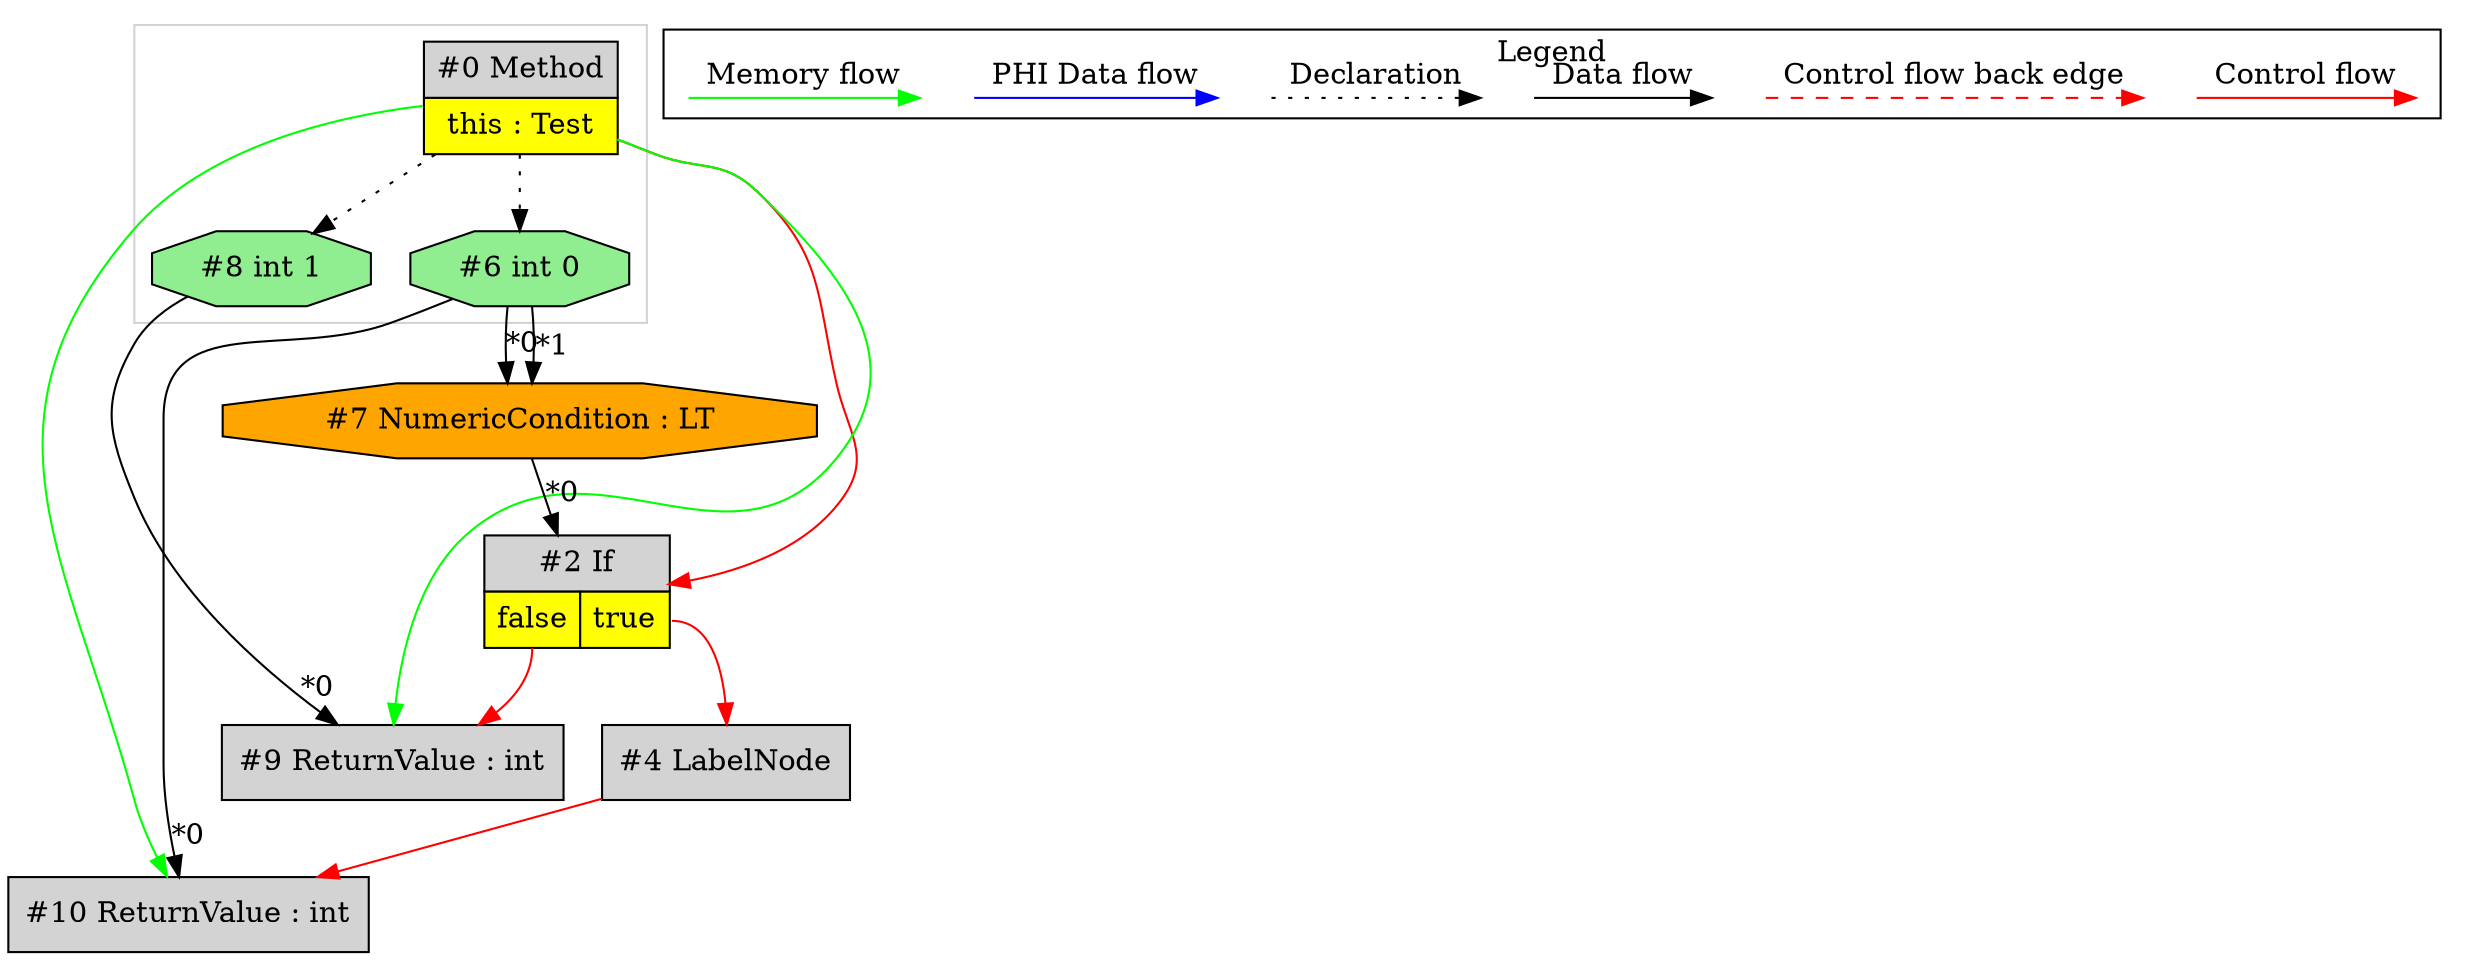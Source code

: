 digraph {
 node0[margin="0", label=<<table border="0" cellborder="1" cellspacing="0" cellpadding="5"><tr><td colspan="1">#0 Method</td></tr><tr><td port="prj1" bgcolor="yellow">this : Test</td></tr></table>>,shape=none, fillcolor=lightgrey, style=filled];
 node10[label="#10 ReturnValue : int",shape=box, fillcolor=lightgrey, style=filled];
 node6 -> node10[headlabel="*0", labeldistance=2];
 node4 -> node10[labeldistance=2, color=red, fontcolor=red];
 node0 -> node10[labeldistance=2, color=green, constraint=false];
 node4[label="#4 LabelNode",shape=box, fillcolor=lightgrey, style=filled];
 node2:prj3 -> node4[labeldistance=2, color=red, fontcolor=red];
 node2[margin="0", label=<<table border="0" cellborder="1" cellspacing="0" cellpadding="5"><tr><td colspan="2">#2 If</td></tr><tr><td port="prj5" bgcolor="yellow">false</td><td port="prj3" bgcolor="yellow">true</td></tr></table>>,shape=none, fillcolor=lightgrey, style=filled];
 node7 -> node2[headlabel="*0", labeldistance=2];
 node0 -> node2[labeldistance=2, color=red, fontcolor=red];
 node7[label="#7 NumericCondition : LT",shape=octagon, fillcolor=orange, style=filled];
 node6 -> node7[headlabel="*0", labeldistance=2];
 node6 -> node7[headlabel="*1", labeldistance=2];
 node6[label="#6 int 0",shape=octagon, fillcolor=lightgreen, style=filled];
 node0 -> node6[style=dotted];
 node9[label="#9 ReturnValue : int",shape=box, fillcolor=lightgrey, style=filled];
 node8 -> node9[headlabel="*0", labeldistance=2];
 node2:prj5 -> node9[labeldistance=2, color=red, fontcolor=red];
 node0 -> node9[labeldistance=2, color=green, constraint=false];
 node8[label="#8 int 1",shape=octagon, fillcolor=lightgreen, style=filled];
 node0 -> node8[style=dotted];
 subgraph cluster_0 {
  color=lightgray;
  node0;
  node6;
  node8;
 }
 subgraph cluster_000 {
  label = "Legend";
  node [shape=point]
  {
   rank=same;
   c0 [style = invis];
   c1 [style = invis];
   c2 [style = invis];
   c3 [style = invis];
   d0 [style = invis];
   d1 [style = invis];
   d2 [style = invis];
   d3 [style = invis];
   d4 [style = invis];
   d5 [style = invis];
   d6 [style = invis];
   d7 [style = invis];
  }
  c0 -> c1 [label="Control flow", style=solid, color=red]
  c2 -> c3 [label="Control flow back edge", style=dashed, color=red]
  d0 -> d1 [label="Data flow"]
  d2 -> d3 [label="Declaration", style=dotted]
  d4 -> d5 [label="PHI Data flow", color=blue]
  d6 -> d7 [label="Memory flow", color=green]
 }

}
